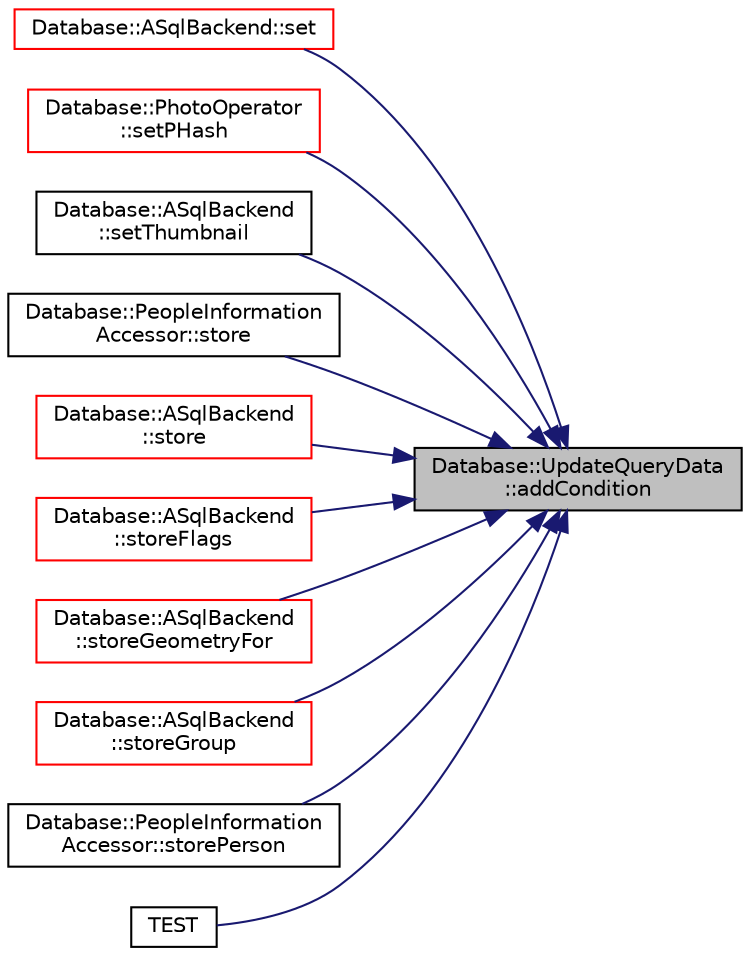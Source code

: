 digraph "Database::UpdateQueryData::addCondition"
{
 // LATEX_PDF_SIZE
  edge [fontname="Helvetica",fontsize="10",labelfontname="Helvetica",labelfontsize="10"];
  node [fontname="Helvetica",fontsize="10",shape=record];
  rankdir="RL";
  Node1 [label="Database::UpdateQueryData\l::addCondition",height=0.2,width=0.4,color="black", fillcolor="grey75", style="filled", fontcolor="black",tooltip=" "];
  Node1 -> Node2 [dir="back",color="midnightblue",fontsize="10",style="solid",fontname="Helvetica"];
  Node2 [label="Database::ASqlBackend::set",height=0.2,width=0.4,color="red", fillcolor="white", style="filled",URL="$class_database_1_1_a_sql_backend.html#a82939c363f70dc3c14243b7d51f1f33a",tooltip="set flag for photo to given value"];
  Node1 -> Node5 [dir="back",color="midnightblue",fontsize="10",style="solid",fontname="Helvetica"];
  Node5 [label="Database::PhotoOperator\l::setPHash",height=0.2,width=0.4,color="red", fillcolor="white", style="filled",URL="$class_database_1_1_photo_operator.html#adf53bf4b4937460792849dbede9d7dd7",tooltip=" "];
  Node1 -> Node7 [dir="back",color="midnightblue",fontsize="10",style="solid",fontname="Helvetica"];
  Node7 [label="Database::ASqlBackend\l::setThumbnail",height=0.2,width=0.4,color="black", fillcolor="white", style="filled",URL="$class_database_1_1_a_sql_backend.html#ada5bd4aac9dc99f381b3404a45df4c09",tooltip=" "];
  Node1 -> Node8 [dir="back",color="midnightblue",fontsize="10",style="solid",fontname="Helvetica"];
  Node8 [label="Database::PeopleInformation\lAccessor::store",height=0.2,width=0.4,color="black", fillcolor="white", style="filled",URL="$class_database_1_1_people_information_accessor.html#af10e7de8ef1a429f012b226665005c91",tooltip="Store or update person."];
  Node1 -> Node9 [dir="back",color="midnightblue",fontsize="10",style="solid",fontname="Helvetica"];
  Node9 [label="Database::ASqlBackend\l::store",height=0.2,width=0.4,color="red", fillcolor="white", style="filled",URL="$class_database_1_1_a_sql_backend.html#a6142dabb29720404ce3b6765eb2441a5",tooltip="add tag to photo"];
  Node1 -> Node11 [dir="back",color="midnightblue",fontsize="10",style="solid",fontname="Helvetica"];
  Node11 [label="Database::ASqlBackend\l::storeFlags",height=0.2,width=0.4,color="red", fillcolor="white", style="filled",URL="$class_database_1_1_a_sql_backend.html#a0ff78d8d57a9eae0213f2f837ddfc6b8",tooltip="store photo's flags"];
  Node1 -> Node12 [dir="back",color="midnightblue",fontsize="10",style="solid",fontname="Helvetica"];
  Node12 [label="Database::ASqlBackend\l::storeGeometryFor",height=0.2,width=0.4,color="red", fillcolor="white", style="filled",URL="$class_database_1_1_a_sql_backend.html#a5e2dade3290d318258ea503ee1e409cc",tooltip="store photo's dimensions"];
  Node1 -> Node13 [dir="back",color="midnightblue",fontsize="10",style="solid",fontname="Helvetica"];
  Node13 [label="Database::ASqlBackend\l::storeGroup",height=0.2,width=0.4,color="red", fillcolor="white", style="filled",URL="$class_database_1_1_a_sql_backend.html#af67dc95e772d82537f4d0912868ba235",tooltip="store photo's group details"];
  Node1 -> Node14 [dir="back",color="midnightblue",fontsize="10",style="solid",fontname="Helvetica"];
  Node14 [label="Database::PeopleInformation\lAccessor::storePerson",height=0.2,width=0.4,color="black", fillcolor="white", style="filled",URL="$class_database_1_1_people_information_accessor.html#abc5159ace6d41c67ac212a3792ebb7cd",tooltip="store or update person details in database"];
  Node1 -> Node15 [dir="back",color="midnightblue",fontsize="10",style="solid",fontname="Helvetica"];
  Node15 [label="TEST",height=0.2,width=0.4,color="black", fillcolor="white", style="filled",URL="$generic__sql__query__constructor__tests_8cpp.html#a3eb6598a51e35425b409e6e7976d4daf",tooltip=" "];
}
